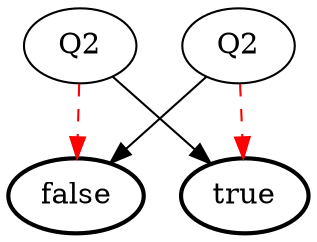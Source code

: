 digraph G {
    4 [ label = "Q2" ];
    4 -> 2 [ color = red, style = dashed ];
    4 -> 1;
    7 [ label = "Q2" ];
    7 -> 1 [ color = red, style = dashed ];
    7 -> 2;
    2 [ style = bold, label = "false" ];
    1 [ style = bold, label = "true" ];
}